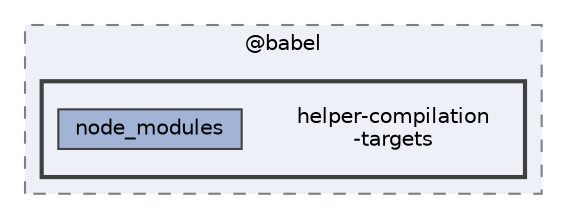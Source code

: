 digraph "pkiclassroomrescheduler/src/main/frontend/node_modules/@babel/helper-compilation-targets"
{
 // LATEX_PDF_SIZE
  bgcolor="transparent";
  edge [fontname=Helvetica,fontsize=10,labelfontname=Helvetica,labelfontsize=10];
  node [fontname=Helvetica,fontsize=10,shape=box,height=0.2,width=0.4];
  compound=true
  subgraph clusterdir_bc8070c8b402176472541bb6f0cba6df {
    graph [ bgcolor="#edf0f7", pencolor="grey50", label="@babel", fontname=Helvetica,fontsize=10 style="filled,dashed", URL="dir_bc8070c8b402176472541bb6f0cba6df.html",tooltip=""]
  subgraph clusterdir_de465b81b49a09d40610b4e81225e684 {
    graph [ bgcolor="#edf0f7", pencolor="grey25", label="", fontname=Helvetica,fontsize=10 style="filled,bold", URL="dir_de465b81b49a09d40610b4e81225e684.html",tooltip=""]
    dir_de465b81b49a09d40610b4e81225e684 [shape=plaintext, label="helper-compilation\l-targets"];
  dir_957a57f33e4c3ed97e9a16730103eafd [label="node_modules", fillcolor="#a2b4d6", color="grey25", style="filled", URL="dir_957a57f33e4c3ed97e9a16730103eafd.html",tooltip=""];
  }
  }
}

